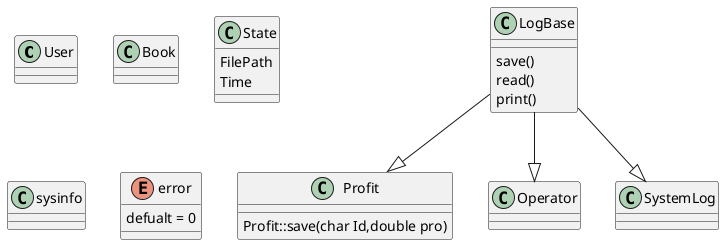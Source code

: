 @startuml

class User
class Book

class State
class sysinfo
abstract class LogBase
class Profit
class Operator
class SystemLog

enum error
{
defualt = 0
}

LogBase --|> Profit
LogBase --|> SystemLog
LogBase --|> Operator


class LogBase{
save()
read()
print()
}
class Profit{
Profit::save(char Id,double pro)
}
class State{
FilePath
Time
}



@enduml